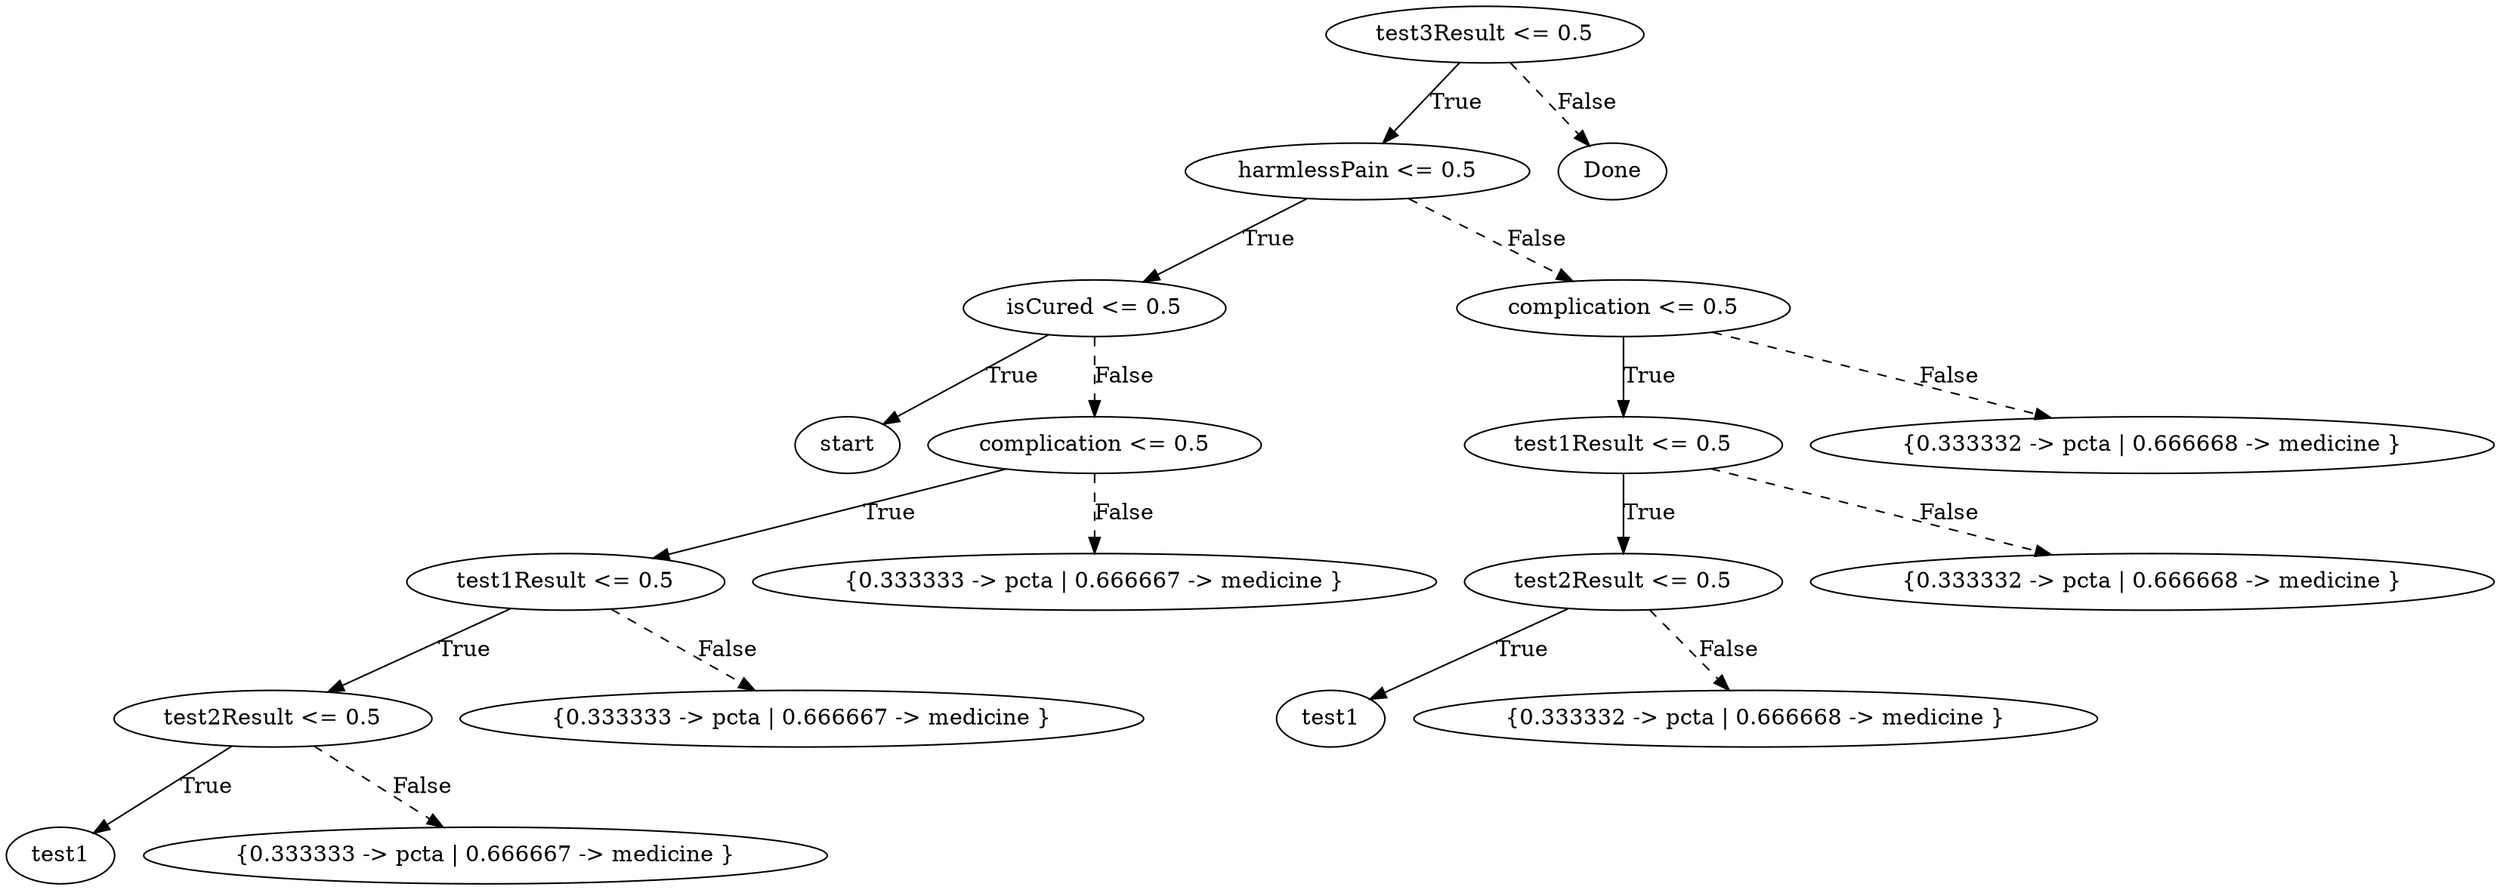 digraph {
0 [label="test3Result <= 0.5"];
1 [label="harmlessPain <= 0.5"];
2 [label="isCured <= 0.5"];
3 [label="start"];
2 -> 3 [label="True"];
4 [label="complication <= 0.5"];
5 [label="test1Result <= 0.5"];
6 [label="test2Result <= 0.5"];
7 [label="test1"];
6 -> 7 [label="True"];
8 [label="{0.333333 -> pcta | 0.666667 -> medicine }"];
6 -> 8 [style="dashed", label="False"];
5 -> 6 [label="True"];
9 [label="{0.333333 -> pcta | 0.666667 -> medicine }"];
5 -> 9 [style="dashed", label="False"];
4 -> 5 [label="True"];
10 [label="{0.333333 -> pcta | 0.666667 -> medicine }"];
4 -> 10 [style="dashed", label="False"];
2 -> 4 [style="dashed", label="False"];
1 -> 2 [label="True"];
11 [label="complication <= 0.5"];
12 [label="test1Result <= 0.5"];
13 [label="test2Result <= 0.5"];
14 [label="test1"];
13 -> 14 [label="True"];
15 [label="{0.333332 -> pcta | 0.666668 -> medicine }"];
13 -> 15 [style="dashed", label="False"];
12 -> 13 [label="True"];
16 [label="{0.333332 -> pcta | 0.666668 -> medicine }"];
12 -> 16 [style="dashed", label="False"];
11 -> 12 [label="True"];
17 [label="{0.333332 -> pcta | 0.666668 -> medicine }"];
11 -> 17 [style="dashed", label="False"];
1 -> 11 [style="dashed", label="False"];
0 -> 1 [label="True"];
18 [label="Done"];
0 -> 18 [style="dashed", label="False"];

}
